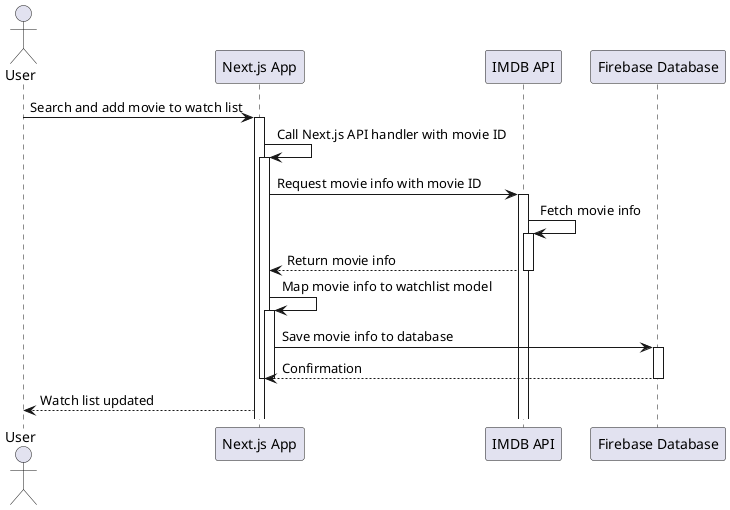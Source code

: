 @startuml
actor User
participant "Next.js App" as NextJS
participant "IMDB API" as IMDB
participant "Firebase Database" as Firebase

User -> NextJS: Search and add movie to watch list
activate NextJS
NextJS -> NextJS: Call Next.js API handler with movie ID
activate NextJS
NextJS -> IMDB: Request movie info with movie ID
activate IMDB
IMDB -> IMDB: Fetch movie info
activate IMDB
IMDB --> NextJS: Return movie info
deactivate IMDB
NextJS -> NextJS: Map movie info to watchlist model
activate NextJS
NextJS -> Firebase: Save movie info to database
activate Firebase
Firebase --> NextJS: Confirmation
deactivate Firebase
deactivate NextJS
deactivate NextJS
User <-- NextJS: Watch list updated
@enduml

